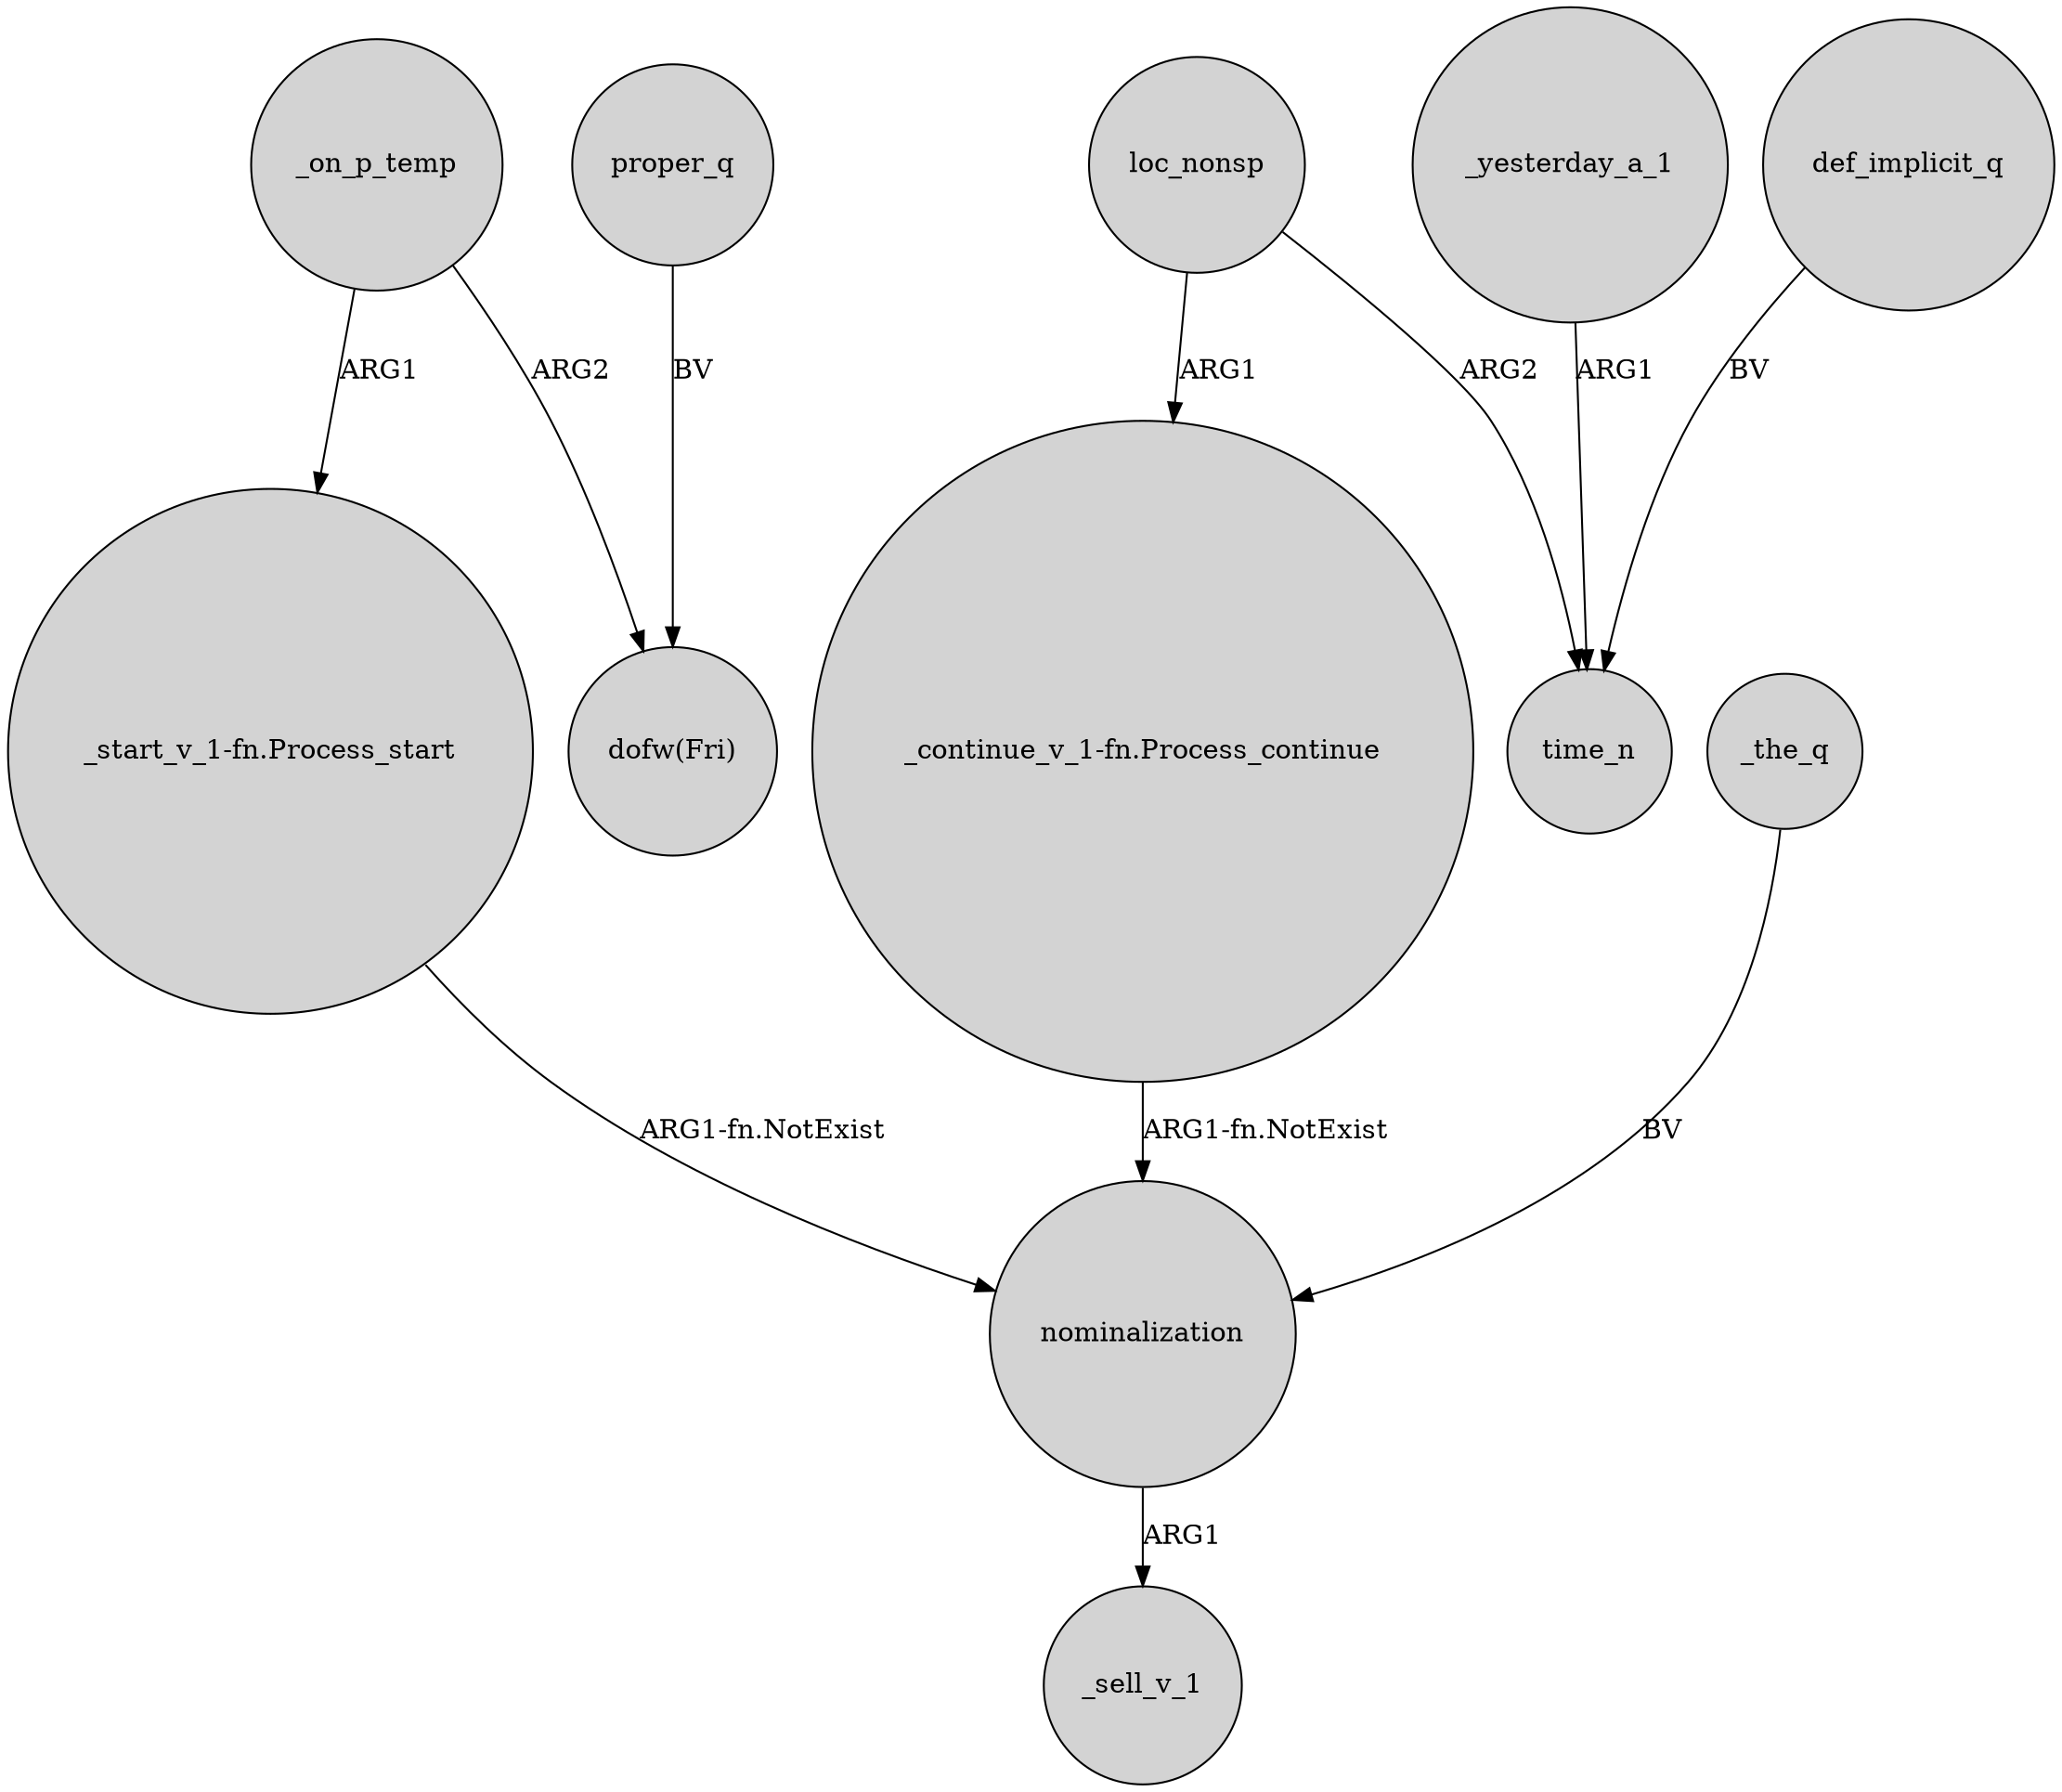 digraph {
	node [shape=circle style=filled]
	nominalization -> _sell_v_1 [label=ARG1]
	proper_q -> "dofw(Fri)" [label=BV]
	"_start_v_1-fn.Process_start" -> nominalization [label="ARG1-fn.NotExist"]
	_on_p_temp -> "dofw(Fri)" [label=ARG2]
	_yesterday_a_1 -> time_n [label=ARG1]
	"_continue_v_1-fn.Process_continue" -> nominalization [label="ARG1-fn.NotExist"]
	loc_nonsp -> "_continue_v_1-fn.Process_continue" [label=ARG1]
	def_implicit_q -> time_n [label=BV]
	_on_p_temp -> "_start_v_1-fn.Process_start" [label=ARG1]
	loc_nonsp -> time_n [label=ARG2]
	_the_q -> nominalization [label=BV]
}
